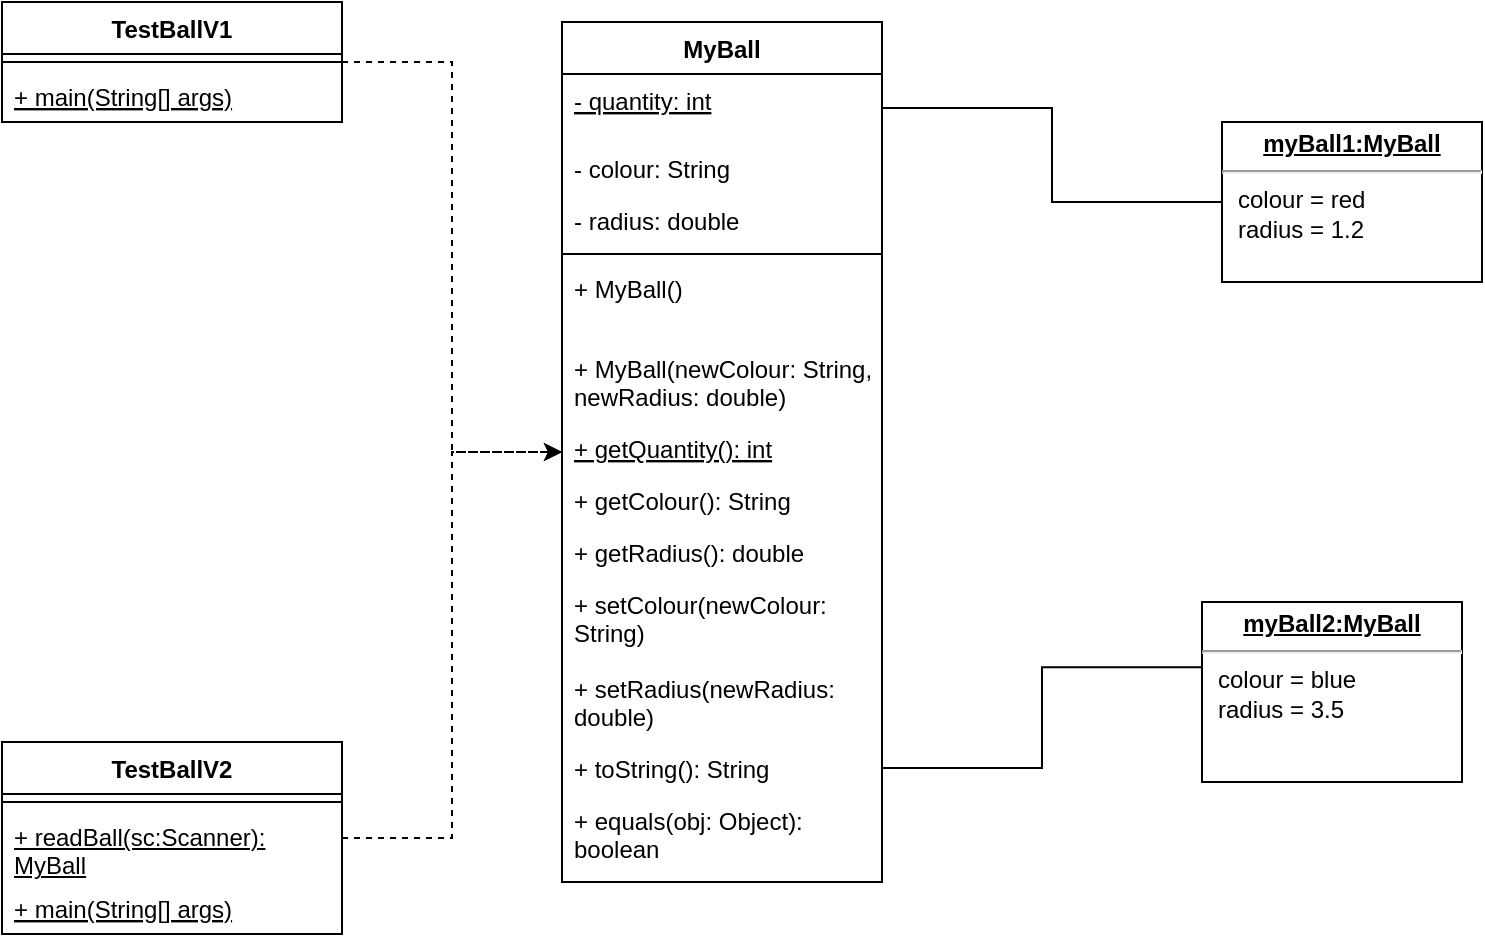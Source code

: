 <mxfile version="17.1.3" type="github">
  <diagram name="Page-1" id="9f46799a-70d6-7492-0946-bef42562c5a5">
    <mxGraphModel dx="1038" dy="575" grid="1" gridSize="10" guides="1" tooltips="1" connect="1" arrows="1" fold="1" page="1" pageScale="1" pageWidth="1100" pageHeight="850" background="none" math="0" shadow="0">
      <root>
        <mxCell id="0" />
        <mxCell id="1" parent="0" />
        <mxCell id="y2e9GtaGQMBVEQQx8Z70-1" value="MyBall" style="swimlane;fontStyle=1;align=center;verticalAlign=top;childLayout=stackLayout;horizontal=1;startSize=26;horizontalStack=0;resizeParent=1;resizeParentMax=0;resizeLast=0;collapsible=1;marginBottom=0;" parent="1" vertex="1">
          <mxGeometry x="290" y="200" width="160" height="430" as="geometry">
            <mxRectangle x="290" y="200" width="100" height="26" as="alternateBounds" />
          </mxGeometry>
        </mxCell>
        <mxCell id="y2e9GtaGQMBVEQQx8Z70-2" value="- quantity: int" style="text;strokeColor=none;fillColor=none;align=left;verticalAlign=top;spacingLeft=4;spacingRight=4;overflow=hidden;rotatable=0;points=[[0,0.5],[1,0.5]];portConstraint=eastwest;fontStyle=4" parent="y2e9GtaGQMBVEQQx8Z70-1" vertex="1">
          <mxGeometry y="26" width="160" height="34" as="geometry" />
        </mxCell>
        <mxCell id="y2e9GtaGQMBVEQQx8Z70-5" value="- colour: String" style="text;strokeColor=none;fillColor=none;align=left;verticalAlign=top;spacingLeft=4;spacingRight=4;overflow=hidden;rotatable=0;points=[[0,0.5],[1,0.5]];portConstraint=eastwest;" parent="y2e9GtaGQMBVEQQx8Z70-1" vertex="1">
          <mxGeometry y="60" width="160" height="26" as="geometry" />
        </mxCell>
        <mxCell id="y2e9GtaGQMBVEQQx8Z70-6" value="- radius: double" style="text;strokeColor=none;fillColor=none;align=left;verticalAlign=top;spacingLeft=4;spacingRight=4;overflow=hidden;rotatable=0;points=[[0,0.5],[1,0.5]];portConstraint=eastwest;" parent="y2e9GtaGQMBVEQQx8Z70-1" vertex="1">
          <mxGeometry y="86" width="160" height="26" as="geometry" />
        </mxCell>
        <mxCell id="y2e9GtaGQMBVEQQx8Z70-3" value="" style="line;strokeWidth=1;fillColor=none;align=left;verticalAlign=middle;spacingTop=-1;spacingLeft=3;spacingRight=3;rotatable=0;labelPosition=right;points=[];portConstraint=eastwest;" parent="y2e9GtaGQMBVEQQx8Z70-1" vertex="1">
          <mxGeometry y="112" width="160" height="8" as="geometry" />
        </mxCell>
        <mxCell id="y2e9GtaGQMBVEQQx8Z70-4" value="+ MyBall()" style="text;strokeColor=none;fillColor=none;align=left;verticalAlign=top;spacingLeft=4;spacingRight=4;overflow=hidden;rotatable=0;points=[[0,0.5],[1,0.5]];portConstraint=eastwest;" parent="y2e9GtaGQMBVEQQx8Z70-1" vertex="1">
          <mxGeometry y="120" width="160" height="40" as="geometry" />
        </mxCell>
        <mxCell id="y2e9GtaGQMBVEQQx8Z70-7" value="+ MyBall(newColour: String, newRadius: double)" style="text;strokeColor=none;fillColor=none;align=left;verticalAlign=top;spacingLeft=4;spacingRight=4;overflow=hidden;rotatable=0;points=[[0,0.5],[1,0.5]];portConstraint=eastwest;whiteSpace=wrap;" parent="y2e9GtaGQMBVEQQx8Z70-1" vertex="1">
          <mxGeometry y="160" width="160" height="40" as="geometry" />
        </mxCell>
        <mxCell id="y2e9GtaGQMBVEQQx8Z70-8" value="+ getQuantity(): int" style="text;strokeColor=none;fillColor=none;align=left;verticalAlign=top;spacingLeft=4;spacingRight=4;overflow=hidden;rotatable=0;points=[[0,0.5],[1,0.5]];portConstraint=eastwest;fontStyle=4" parent="y2e9GtaGQMBVEQQx8Z70-1" vertex="1">
          <mxGeometry y="200" width="160" height="26" as="geometry" />
        </mxCell>
        <mxCell id="y2e9GtaGQMBVEQQx8Z70-9" value="+ getColour(): String" style="text;strokeColor=none;fillColor=none;align=left;verticalAlign=top;spacingLeft=4;spacingRight=4;overflow=hidden;rotatable=0;points=[[0,0.5],[1,0.5]];portConstraint=eastwest;" parent="y2e9GtaGQMBVEQQx8Z70-1" vertex="1">
          <mxGeometry y="226" width="160" height="26" as="geometry" />
        </mxCell>
        <mxCell id="y2e9GtaGQMBVEQQx8Z70-10" value="+ getRadius(): double" style="text;strokeColor=none;fillColor=none;align=left;verticalAlign=top;spacingLeft=4;spacingRight=4;overflow=hidden;rotatable=0;points=[[0,0.5],[1,0.5]];portConstraint=eastwest;" parent="y2e9GtaGQMBVEQQx8Z70-1" vertex="1">
          <mxGeometry y="252" width="160" height="26" as="geometry" />
        </mxCell>
        <mxCell id="y2e9GtaGQMBVEQQx8Z70-11" value="+ setColour(newColour: String)" style="text;strokeColor=none;fillColor=none;align=left;verticalAlign=top;spacingLeft=4;spacingRight=4;overflow=hidden;rotatable=0;points=[[0,0.5],[1,0.5]];portConstraint=eastwest;whiteSpace=wrap;" parent="y2e9GtaGQMBVEQQx8Z70-1" vertex="1">
          <mxGeometry y="278" width="160" height="42" as="geometry" />
        </mxCell>
        <mxCell id="y2e9GtaGQMBVEQQx8Z70-12" value="+ setRadius(newRadius: double)" style="text;strokeColor=none;fillColor=none;align=left;verticalAlign=top;spacingLeft=4;spacingRight=4;overflow=hidden;rotatable=0;points=[[0,0.5],[1,0.5]];portConstraint=eastwest;whiteSpace=wrap;" parent="y2e9GtaGQMBVEQQx8Z70-1" vertex="1">
          <mxGeometry y="320" width="160" height="40" as="geometry" />
        </mxCell>
        <mxCell id="y2e9GtaGQMBVEQQx8Z70-17" value="+ toString(): String" style="text;strokeColor=none;fillColor=none;align=left;verticalAlign=top;spacingLeft=4;spacingRight=4;overflow=hidden;rotatable=0;points=[[0,0.5],[1,0.5]];portConstraint=eastwest;" parent="y2e9GtaGQMBVEQQx8Z70-1" vertex="1">
          <mxGeometry y="360" width="160" height="26" as="geometry" />
        </mxCell>
        <mxCell id="y2e9GtaGQMBVEQQx8Z70-18" value="+ equals(obj: Object): boolean" style="text;strokeColor=none;fillColor=none;align=left;verticalAlign=top;spacingLeft=4;spacingRight=4;overflow=hidden;rotatable=0;points=[[0,0.5],[1,0.5]];portConstraint=eastwest;whiteSpace=wrap;" parent="y2e9GtaGQMBVEQQx8Z70-1" vertex="1">
          <mxGeometry y="386" width="160" height="44" as="geometry" />
        </mxCell>
        <mxCell id="y2e9GtaGQMBVEQQx8Z70-35" style="edgeStyle=orthogonalEdgeStyle;rounded=0;orthogonalLoop=1;jettySize=auto;html=1;exitX=1;exitY=0.5;exitDx=0;exitDy=0;entryX=0;entryY=0.5;entryDx=0;entryDy=0;endArrow=classic;endFill=1;dashed=1;" parent="1" source="y2e9GtaGQMBVEQQx8Z70-13" target="y2e9GtaGQMBVEQQx8Z70-1" edge="1">
          <mxGeometry relative="1" as="geometry" />
        </mxCell>
        <mxCell id="y2e9GtaGQMBVEQQx8Z70-13" value="TestBallV1" style="swimlane;fontStyle=1;align=center;verticalAlign=top;childLayout=stackLayout;horizontal=1;startSize=26;horizontalStack=0;resizeParent=1;resizeParentMax=0;resizeLast=0;collapsible=1;marginBottom=0;" parent="1" vertex="1">
          <mxGeometry x="10" y="190" width="170" height="60" as="geometry">
            <mxRectangle x="40" y="200" width="90" height="26" as="alternateBounds" />
          </mxGeometry>
        </mxCell>
        <mxCell id="y2e9GtaGQMBVEQQx8Z70-15" value="" style="line;strokeWidth=1;fillColor=none;align=left;verticalAlign=middle;spacingTop=-1;spacingLeft=3;spacingRight=3;rotatable=0;labelPosition=right;points=[];portConstraint=eastwest;" parent="y2e9GtaGQMBVEQQx8Z70-13" vertex="1">
          <mxGeometry y="26" width="170" height="8" as="geometry" />
        </mxCell>
        <mxCell id="y2e9GtaGQMBVEQQx8Z70-16" value="+ main(String[] args)" style="text;strokeColor=none;fillColor=none;align=left;verticalAlign=top;spacingLeft=4;spacingRight=4;overflow=hidden;rotatable=0;points=[[0,0.5],[1,0.5]];portConstraint=eastwest;fontStyle=4" parent="y2e9GtaGQMBVEQQx8Z70-13" vertex="1">
          <mxGeometry y="34" width="170" height="26" as="geometry" />
        </mxCell>
        <mxCell id="y2e9GtaGQMBVEQQx8Z70-19" value="&lt;p style=&quot;margin: 0px ; margin-top: 4px ; text-align: center ; text-decoration: underline&quot;&gt;&lt;b&gt;myBall1:MyBall&lt;/b&gt;&lt;/p&gt;&lt;hr&gt;&lt;p style=&quot;margin: 0px ; margin-left: 8px&quot;&gt;colour = red&lt;br&gt;radius = 1.2&lt;br&gt;&lt;/p&gt;" style="verticalAlign=top;align=left;overflow=fill;fontSize=12;fontFamily=Helvetica;html=1;" parent="1" vertex="1">
          <mxGeometry x="620" y="250" width="130" height="80" as="geometry" />
        </mxCell>
        <mxCell id="y2e9GtaGQMBVEQQx8Z70-20" value="&lt;p style=&quot;margin: 0px ; margin-top: 4px ; text-align: center ; text-decoration: underline&quot;&gt;&lt;b&gt;myBall2:MyBall&lt;/b&gt;&lt;/p&gt;&lt;hr&gt;&lt;p style=&quot;margin: 0px ; margin-left: 8px&quot;&gt;colour = blue&lt;/p&gt;&lt;p style=&quot;margin: 0px ; margin-left: 8px&quot;&gt;radius = 3.5&lt;br&gt;&lt;/p&gt;" style="verticalAlign=top;align=left;overflow=fill;fontSize=12;fontFamily=Helvetica;html=1;" parent="1" vertex="1">
          <mxGeometry x="610" y="490" width="130" height="90" as="geometry" />
        </mxCell>
        <mxCell id="y2e9GtaGQMBVEQQx8Z70-36" style="edgeStyle=orthogonalEdgeStyle;rounded=0;orthogonalLoop=1;jettySize=auto;html=1;exitX=1;exitY=0.5;exitDx=0;exitDy=0;dashed=1;endArrow=classic;endFill=1;" parent="1" source="y2e9GtaGQMBVEQQx8Z70-21" target="y2e9GtaGQMBVEQQx8Z70-1" edge="1">
          <mxGeometry relative="1" as="geometry" />
        </mxCell>
        <mxCell id="y2e9GtaGQMBVEQQx8Z70-21" value="TestBallV2" style="swimlane;fontStyle=1;align=center;verticalAlign=top;childLayout=stackLayout;horizontal=1;startSize=26;horizontalStack=0;resizeParent=1;resizeParentMax=0;resizeLast=0;collapsible=1;marginBottom=0;" parent="1" vertex="1">
          <mxGeometry x="10" y="560" width="170" height="96" as="geometry">
            <mxRectangle x="30" y="240" width="90" height="26" as="alternateBounds" />
          </mxGeometry>
        </mxCell>
        <mxCell id="y2e9GtaGQMBVEQQx8Z70-22" value="" style="line;strokeWidth=1;fillColor=none;align=left;verticalAlign=middle;spacingTop=-1;spacingLeft=3;spacingRight=3;rotatable=0;labelPosition=right;points=[];portConstraint=eastwest;" parent="y2e9GtaGQMBVEQQx8Z70-21" vertex="1">
          <mxGeometry y="26" width="170" height="8" as="geometry" />
        </mxCell>
        <mxCell id="y2e9GtaGQMBVEQQx8Z70-24" value="+ readBall(sc:Scanner): MyBall" style="text;strokeColor=none;fillColor=none;align=left;verticalAlign=top;spacingLeft=4;spacingRight=4;overflow=hidden;rotatable=0;points=[[0,0.5],[1,0.5]];portConstraint=eastwest;fontStyle=4;whiteSpace=wrap;" parent="y2e9GtaGQMBVEQQx8Z70-21" vertex="1">
          <mxGeometry y="34" width="170" height="36" as="geometry" />
        </mxCell>
        <mxCell id="y2e9GtaGQMBVEQQx8Z70-23" value="+ main(String[] args)" style="text;strokeColor=none;fillColor=none;align=left;verticalAlign=top;spacingLeft=4;spacingRight=4;overflow=hidden;rotatable=0;points=[[0,0.5],[1,0.5]];portConstraint=eastwest;fontStyle=4" parent="y2e9GtaGQMBVEQQx8Z70-21" vertex="1">
          <mxGeometry y="70" width="170" height="26" as="geometry" />
        </mxCell>
        <mxCell id="y2e9GtaGQMBVEQQx8Z70-33" style="edgeStyle=orthogonalEdgeStyle;rounded=0;orthogonalLoop=1;jettySize=auto;html=1;exitX=1;exitY=0.5;exitDx=0;exitDy=0;endArrow=none;endFill=0;" parent="1" source="y2e9GtaGQMBVEQQx8Z70-2" target="y2e9GtaGQMBVEQQx8Z70-19" edge="1">
          <mxGeometry relative="1" as="geometry" />
        </mxCell>
        <mxCell id="y2e9GtaGQMBVEQQx8Z70-34" style="edgeStyle=orthogonalEdgeStyle;rounded=0;orthogonalLoop=1;jettySize=auto;html=1;exitX=1;exitY=0.5;exitDx=0;exitDy=0;entryX=-0.003;entryY=0.362;entryDx=0;entryDy=0;entryPerimeter=0;endArrow=none;endFill=0;" parent="1" source="y2e9GtaGQMBVEQQx8Z70-17" target="y2e9GtaGQMBVEQQx8Z70-20" edge="1">
          <mxGeometry relative="1" as="geometry" />
        </mxCell>
      </root>
    </mxGraphModel>
  </diagram>
</mxfile>
